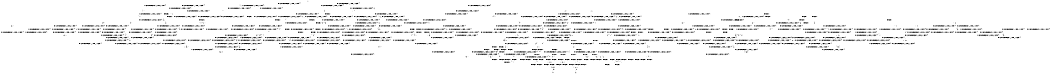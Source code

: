 digraph BCG {
size = "7, 10.5";
center = TRUE;
node [shape = circle];
0 [peripheries = 2];
0 -> 1 [label = "EX !0 !ATOMIC_EXCH_BRANCH (1, +0, TRUE, +0, 1, TRUE) !{}"];
0 -> 2 [label = "EX !2 !ATOMIC_EXCH_BRANCH (1, +1, TRUE, +1, 1, FALSE) !{}"];
0 -> 3 [label = "EX !1 !ATOMIC_EXCH_BRANCH (1, +1, TRUE, +1, 1, FALSE) !{}"];
0 -> 4 [label = "EX !0 !ATOMIC_EXCH_BRANCH (1, +0, TRUE, +0, 1, TRUE) !{}"];
0 -> 5 [label = "EX !2 !ATOMIC_EXCH_BRANCH (1, +1, TRUE, +1, 1, FALSE) !{}"];
0 -> 6 [label = "EX !1 !ATOMIC_EXCH_BRANCH (1, +1, TRUE, +1, 1, FALSE) !{}"];
1 -> 7 [label = "EX !2 !ATOMIC_EXCH_BRANCH (1, +1, TRUE, +1, 1, FALSE) !{}"];
2 -> 8 [label = "EX !0 !ATOMIC_EXCH_BRANCH (1, +0, TRUE, +0, 1, FALSE) !{}"];
3 -> 9 [label = "EX !0 !ATOMIC_EXCH_BRANCH (1, +0, TRUE, +0, 1, FALSE) !{}"];
4 -> 1 [label = "EX !0 !ATOMIC_EXCH_BRANCH (1, +0, TRUE, +0, 1, TRUE) !{}"];
4 -> 7 [label = "EX !2 !ATOMIC_EXCH_BRANCH (1, +1, TRUE, +1, 1, FALSE) !{}"];
4 -> 10 [label = "EX !1 !ATOMIC_EXCH_BRANCH (1, +1, TRUE, +1, 1, FALSE) !{}"];
4 -> 4 [label = "EX !0 !ATOMIC_EXCH_BRANCH (1, +0, TRUE, +0, 1, TRUE) !{}"];
4 -> 11 [label = "EX !2 !ATOMIC_EXCH_BRANCH (1, +1, TRUE, +1, 1, FALSE) !{}"];
4 -> 12 [label = "EX !1 !ATOMIC_EXCH_BRANCH (1, +1, TRUE, +1, 1, FALSE) !{}"];
5 -> 8 [label = "EX !0 !ATOMIC_EXCH_BRANCH (1, +0, TRUE, +0, 1, FALSE) !{}"];
5 -> 13 [label = "EX !1 !ATOMIC_EXCH_BRANCH (1, +1, TRUE, +1, 1, TRUE) !{}"];
5 -> 14 [label = "TERMINATE !2"];
5 -> 15 [label = "EX !0 !ATOMIC_EXCH_BRANCH (1, +0, TRUE, +0, 1, FALSE) !{}"];
5 -> 16 [label = "EX !1 !ATOMIC_EXCH_BRANCH (1, +1, TRUE, +1, 1, TRUE) !{}"];
5 -> 17 [label = "TERMINATE !2"];
6 -> 9 [label = "EX !0 !ATOMIC_EXCH_BRANCH (1, +0, TRUE, +0, 1, FALSE) !{}"];
6 -> 18 [label = "EX !2 !ATOMIC_EXCH_BRANCH (1, +1, TRUE, +1, 1, TRUE) !{}"];
6 -> 19 [label = "TERMINATE !1"];
6 -> 20 [label = "EX !0 !ATOMIC_EXCH_BRANCH (1, +0, TRUE, +0, 1, FALSE) !{}"];
6 -> 21 [label = "EX !2 !ATOMIC_EXCH_BRANCH (1, +1, TRUE, +1, 1, TRUE) !{}"];
6 -> 22 [label = "TERMINATE !1"];
7 -> 8 [label = "EX !0 !ATOMIC_EXCH_BRANCH (1, +0, TRUE, +0, 1, FALSE) !{}"];
8 -> 23 [label = "EX !0 !ATOMIC_EXCH_BRANCH (1, +0, FALSE, +0, 2, TRUE) !{}"];
9 -> 24 [label = "EX !0 !ATOMIC_EXCH_BRANCH (1, +0, FALSE, +0, 2, TRUE) !{}"];
10 -> 9 [label = "EX !0 !ATOMIC_EXCH_BRANCH (1, +0, TRUE, +0, 1, FALSE) !{}"];
11 -> 8 [label = "EX !0 !ATOMIC_EXCH_BRANCH (1, +0, TRUE, +0, 1, FALSE) !{}"];
11 -> 25 [label = "EX !1 !ATOMIC_EXCH_BRANCH (1, +1, TRUE, +1, 1, TRUE) !{}"];
11 -> 26 [label = "TERMINATE !2"];
11 -> 15 [label = "EX !0 !ATOMIC_EXCH_BRANCH (1, +0, TRUE, +0, 1, FALSE) !{}"];
11 -> 27 [label = "EX !1 !ATOMIC_EXCH_BRANCH (1, +1, TRUE, +1, 1, TRUE) !{}"];
11 -> 28 [label = "TERMINATE !2"];
12 -> 9 [label = "EX !0 !ATOMIC_EXCH_BRANCH (1, +0, TRUE, +0, 1, FALSE) !{}"];
12 -> 29 [label = "EX !2 !ATOMIC_EXCH_BRANCH (1, +1, TRUE, +1, 1, TRUE) !{}"];
12 -> 30 [label = "TERMINATE !1"];
12 -> 20 [label = "EX !0 !ATOMIC_EXCH_BRANCH (1, +0, TRUE, +0, 1, FALSE) !{}"];
12 -> 31 [label = "EX !2 !ATOMIC_EXCH_BRANCH (1, +1, TRUE, +1, 1, TRUE) !{}"];
12 -> 32 [label = "TERMINATE !1"];
13 -> 33 [label = "EX !0 !ATOMIC_EXCH_BRANCH (1, +0, TRUE, +0, 1, FALSE) !{}"];
14 -> 34 [label = "EX !0 !ATOMIC_EXCH_BRANCH (1, +0, TRUE, +0, 1, FALSE) !{}"];
15 -> 23 [label = "EX !0 !ATOMIC_EXCH_BRANCH (1, +0, FALSE, +0, 2, TRUE) !{}"];
15 -> 35 [label = "EX !1 !ATOMIC_EXCH_BRANCH (1, +1, TRUE, +1, 1, FALSE) !{}"];
15 -> 36 [label = "TERMINATE !2"];
15 -> 37 [label = "EX !0 !ATOMIC_EXCH_BRANCH (1, +0, FALSE, +0, 2, TRUE) !{}"];
15 -> 38 [label = "EX !1 !ATOMIC_EXCH_BRANCH (1, +1, TRUE, +1, 1, FALSE) !{}"];
15 -> 39 [label = "TERMINATE !2"];
16 -> 13 [label = "EX !1 !ATOMIC_EXCH_BRANCH (1, +1, TRUE, +1, 1, TRUE) !{}"];
16 -> 33 [label = "EX !0 !ATOMIC_EXCH_BRANCH (1, +0, TRUE, +0, 1, FALSE) !{}"];
16 -> 40 [label = "TERMINATE !2"];
16 -> 16 [label = "EX !1 !ATOMIC_EXCH_BRANCH (1, +1, TRUE, +1, 1, TRUE) !{}"];
16 -> 41 [label = "EX !0 !ATOMIC_EXCH_BRANCH (1, +0, TRUE, +0, 1, FALSE) !{}"];
16 -> 42 [label = "TERMINATE !2"];
17 -> 34 [label = "EX !0 !ATOMIC_EXCH_BRANCH (1, +0, TRUE, +0, 1, FALSE) !{}"];
17 -> 43 [label = "EX !1 !ATOMIC_EXCH_BRANCH (1, +1, TRUE, +1, 1, TRUE) !{}"];
17 -> 44 [label = "EX !0 !ATOMIC_EXCH_BRANCH (1, +0, TRUE, +0, 1, FALSE) !{}"];
17 -> 45 [label = "EX !1 !ATOMIC_EXCH_BRANCH (1, +1, TRUE, +1, 1, TRUE) !{}"];
18 -> 46 [label = "EX !0 !ATOMIC_EXCH_BRANCH (1, +0, TRUE, +0, 1, FALSE) !{}"];
19 -> 47 [label = "EX !0 !ATOMIC_EXCH_BRANCH (1, +0, TRUE, +0, 1, FALSE) !{}"];
20 -> 24 [label = "EX !0 !ATOMIC_EXCH_BRANCH (1, +0, FALSE, +0, 2, TRUE) !{}"];
20 -> 35 [label = "EX !2 !ATOMIC_EXCH_BRANCH (1, +1, TRUE, +1, 1, FALSE) !{}"];
20 -> 48 [label = "TERMINATE !1"];
20 -> 49 [label = "EX !0 !ATOMIC_EXCH_BRANCH (1, +0, FALSE, +0, 2, TRUE) !{}"];
20 -> 38 [label = "EX !2 !ATOMIC_EXCH_BRANCH (1, +1, TRUE, +1, 1, FALSE) !{}"];
20 -> 50 [label = "TERMINATE !1"];
21 -> 18 [label = "EX !2 !ATOMIC_EXCH_BRANCH (1, +1, TRUE, +1, 1, TRUE) !{}"];
21 -> 46 [label = "EX !0 !ATOMIC_EXCH_BRANCH (1, +0, TRUE, +0, 1, FALSE) !{}"];
21 -> 51 [label = "TERMINATE !1"];
21 -> 21 [label = "EX !2 !ATOMIC_EXCH_BRANCH (1, +1, TRUE, +1, 1, TRUE) !{}"];
21 -> 52 [label = "EX !0 !ATOMIC_EXCH_BRANCH (1, +0, TRUE, +0, 1, FALSE) !{}"];
21 -> 53 [label = "TERMINATE !1"];
22 -> 47 [label = "EX !0 !ATOMIC_EXCH_BRANCH (1, +0, TRUE, +0, 1, FALSE) !{}"];
22 -> 54 [label = "EX !2 !ATOMIC_EXCH_BRANCH (1, +1, TRUE, +1, 1, TRUE) !{}"];
22 -> 55 [label = "EX !0 !ATOMIC_EXCH_BRANCH (1, +0, TRUE, +0, 1, FALSE) !{}"];
22 -> 56 [label = "EX !2 !ATOMIC_EXCH_BRANCH (1, +1, TRUE, +1, 1, TRUE) !{}"];
23 -> 35 [label = "EX !1 !ATOMIC_EXCH_BRANCH (1, +1, TRUE, +1, 1, FALSE) !{}"];
24 -> 35 [label = "EX !2 !ATOMIC_EXCH_BRANCH (1, +1, TRUE, +1, 1, FALSE) !{}"];
25 -> 33 [label = "EX !0 !ATOMIC_EXCH_BRANCH (1, +0, TRUE, +0, 1, FALSE) !{}"];
26 -> 57 [label = "EX !1 !ATOMIC_EXCH_BRANCH (1, +1, TRUE, +1, 1, TRUE) !{}"];
27 -> 33 [label = "EX !0 !ATOMIC_EXCH_BRANCH (1, +0, TRUE, +0, 1, FALSE) !{}"];
27 -> 25 [label = "EX !1 !ATOMIC_EXCH_BRANCH (1, +1, TRUE, +1, 1, TRUE) !{}"];
27 -> 58 [label = "TERMINATE !2"];
27 -> 41 [label = "EX !0 !ATOMIC_EXCH_BRANCH (1, +0, TRUE, +0, 1, FALSE) !{}"];
27 -> 27 [label = "EX !1 !ATOMIC_EXCH_BRANCH (1, +1, TRUE, +1, 1, TRUE) !{}"];
27 -> 59 [label = "TERMINATE !2"];
28 -> 57 [label = "EX !1 !ATOMIC_EXCH_BRANCH (1, +1, TRUE, +1, 1, TRUE) !{}"];
28 -> 34 [label = "EX !0 !ATOMIC_EXCH_BRANCH (1, +0, TRUE, +0, 1, FALSE) !{}"];
28 -> 60 [label = "EX !1 !ATOMIC_EXCH_BRANCH (1, +1, TRUE, +1, 1, TRUE) !{}"];
28 -> 44 [label = "EX !0 !ATOMIC_EXCH_BRANCH (1, +0, TRUE, +0, 1, FALSE) !{}"];
29 -> 46 [label = "EX !0 !ATOMIC_EXCH_BRANCH (1, +0, TRUE, +0, 1, FALSE) !{}"];
30 -> 61 [label = "EX !2 !ATOMIC_EXCH_BRANCH (1, +1, TRUE, +1, 1, TRUE) !{}"];
31 -> 46 [label = "EX !0 !ATOMIC_EXCH_BRANCH (1, +0, TRUE, +0, 1, FALSE) !{}"];
31 -> 29 [label = "EX !2 !ATOMIC_EXCH_BRANCH (1, +1, TRUE, +1, 1, TRUE) !{}"];
31 -> 62 [label = "TERMINATE !1"];
31 -> 52 [label = "EX !0 !ATOMIC_EXCH_BRANCH (1, +0, TRUE, +0, 1, FALSE) !{}"];
31 -> 31 [label = "EX !2 !ATOMIC_EXCH_BRANCH (1, +1, TRUE, +1, 1, TRUE) !{}"];
31 -> 63 [label = "TERMINATE !1"];
32 -> 61 [label = "EX !2 !ATOMIC_EXCH_BRANCH (1, +1, TRUE, +1, 1, TRUE) !{}"];
32 -> 47 [label = "EX !0 !ATOMIC_EXCH_BRANCH (1, +0, TRUE, +0, 1, FALSE) !{}"];
32 -> 64 [label = "EX !2 !ATOMIC_EXCH_BRANCH (1, +1, TRUE, +1, 1, TRUE) !{}"];
32 -> 55 [label = "EX !0 !ATOMIC_EXCH_BRANCH (1, +0, TRUE, +0, 1, FALSE) !{}"];
33 -> 65 [label = "EX !0 !ATOMIC_EXCH_BRANCH (1, +0, FALSE, +0, 2, TRUE) !{}"];
34 -> 66 [label = "EX !0 !ATOMIC_EXCH_BRANCH (1, +0, FALSE, +0, 2, TRUE) !{}"];
35 -> 67 [label = "EX !0 !ATOMIC_EXCH_BRANCH (1, +0, FALSE, +0, 2, FALSE) !{}"];
36 -> 68 [label = "EX !1 !ATOMIC_EXCH_BRANCH (1, +1, TRUE, +1, 1, FALSE) !{}"];
37 -> 23 [label = "EX !0 !ATOMIC_EXCH_BRANCH (1, +0, FALSE, +0, 2, TRUE) !{}"];
37 -> 35 [label = "EX !1 !ATOMIC_EXCH_BRANCH (1, +1, TRUE, +1, 1, FALSE) !{}"];
37 -> 36 [label = "TERMINATE !2"];
37 -> 37 [label = "EX !0 !ATOMIC_EXCH_BRANCH (1, +0, FALSE, +0, 2, TRUE) !{}"];
37 -> 38 [label = "EX !1 !ATOMIC_EXCH_BRANCH (1, +1, TRUE, +1, 1, FALSE) !{}"];
37 -> 39 [label = "TERMINATE !2"];
38 -> 67 [label = "EX !0 !ATOMIC_EXCH_BRANCH (1, +0, FALSE, +0, 2, FALSE) !{}"];
38 -> 69 [label = "TERMINATE !2"];
38 -> 70 [label = "TERMINATE !1"];
38 -> 71 [label = "EX !0 !ATOMIC_EXCH_BRANCH (1, +0, FALSE, +0, 2, FALSE) !{}"];
38 -> 72 [label = "TERMINATE !2"];
38 -> 73 [label = "TERMINATE !1"];
39 -> 68 [label = "EX !1 !ATOMIC_EXCH_BRANCH (1, +1, TRUE, +1, 1, FALSE) !{}"];
39 -> 66 [label = "EX !0 !ATOMIC_EXCH_BRANCH (1, +0, FALSE, +0, 2, TRUE) !{}"];
39 -> 74 [label = "EX !1 !ATOMIC_EXCH_BRANCH (1, +1, TRUE, +1, 1, FALSE) !{}"];
39 -> 75 [label = "EX !0 !ATOMIC_EXCH_BRANCH (1, +0, FALSE, +0, 2, TRUE) !{}"];
40 -> 76 [label = "EX !0 !ATOMIC_EXCH_BRANCH (1, +0, TRUE, +0, 1, FALSE) !{}"];
41 -> 65 [label = "EX !0 !ATOMIC_EXCH_BRANCH (1, +0, FALSE, +0, 2, TRUE) !{}"];
41 -> 35 [label = "EX !1 !ATOMIC_EXCH_BRANCH (1, +1, TRUE, +1, 1, FALSE) !{}"];
41 -> 77 [label = "TERMINATE !2"];
41 -> 78 [label = "EX !0 !ATOMIC_EXCH_BRANCH (1, +0, FALSE, +0, 2, TRUE) !{}"];
41 -> 38 [label = "EX !1 !ATOMIC_EXCH_BRANCH (1, +1, TRUE, +1, 1, FALSE) !{}"];
41 -> 79 [label = "TERMINATE !2"];
42 -> 76 [label = "EX !0 !ATOMIC_EXCH_BRANCH (1, +0, TRUE, +0, 1, FALSE) !{}"];
42 -> 43 [label = "EX !1 !ATOMIC_EXCH_BRANCH (1, +1, TRUE, +1, 1, TRUE) !{}"];
42 -> 80 [label = "EX !0 !ATOMIC_EXCH_BRANCH (1, +0, TRUE, +0, 1, FALSE) !{}"];
42 -> 45 [label = "EX !1 !ATOMIC_EXCH_BRANCH (1, +1, TRUE, +1, 1, TRUE) !{}"];
43 -> 76 [label = "EX !0 !ATOMIC_EXCH_BRANCH (1, +0, TRUE, +0, 1, FALSE) !{}"];
44 -> 66 [label = "EX !0 !ATOMIC_EXCH_BRANCH (1, +0, FALSE, +0, 2, TRUE) !{}"];
44 -> 68 [label = "EX !1 !ATOMIC_EXCH_BRANCH (1, +1, TRUE, +1, 1, FALSE) !{}"];
44 -> 75 [label = "EX !0 !ATOMIC_EXCH_BRANCH (1, +0, FALSE, +0, 2, TRUE) !{}"];
44 -> 74 [label = "EX !1 !ATOMIC_EXCH_BRANCH (1, +1, TRUE, +1, 1, FALSE) !{}"];
45 -> 43 [label = "EX !1 !ATOMIC_EXCH_BRANCH (1, +1, TRUE, +1, 1, TRUE) !{}"];
45 -> 76 [label = "EX !0 !ATOMIC_EXCH_BRANCH (1, +0, TRUE, +0, 1, FALSE) !{}"];
45 -> 45 [label = "EX !1 !ATOMIC_EXCH_BRANCH (1, +1, TRUE, +1, 1, TRUE) !{}"];
45 -> 80 [label = "EX !0 !ATOMIC_EXCH_BRANCH (1, +0, TRUE, +0, 1, FALSE) !{}"];
46 -> 81 [label = "EX !0 !ATOMIC_EXCH_BRANCH (1, +0, FALSE, +0, 2, TRUE) !{}"];
47 -> 82 [label = "EX !0 !ATOMIC_EXCH_BRANCH (1, +0, FALSE, +0, 2, TRUE) !{}"];
48 -> 83 [label = "EX !2 !ATOMIC_EXCH_BRANCH (1, +1, TRUE, +1, 1, FALSE) !{}"];
49 -> 24 [label = "EX !0 !ATOMIC_EXCH_BRANCH (1, +0, FALSE, +0, 2, TRUE) !{}"];
49 -> 35 [label = "EX !2 !ATOMIC_EXCH_BRANCH (1, +1, TRUE, +1, 1, FALSE) !{}"];
49 -> 48 [label = "TERMINATE !1"];
49 -> 49 [label = "EX !0 !ATOMIC_EXCH_BRANCH (1, +0, FALSE, +0, 2, TRUE) !{}"];
49 -> 38 [label = "EX !2 !ATOMIC_EXCH_BRANCH (1, +1, TRUE, +1, 1, FALSE) !{}"];
49 -> 50 [label = "TERMINATE !1"];
50 -> 83 [label = "EX !2 !ATOMIC_EXCH_BRANCH (1, +1, TRUE, +1, 1, FALSE) !{}"];
50 -> 82 [label = "EX !0 !ATOMIC_EXCH_BRANCH (1, +0, FALSE, +0, 2, TRUE) !{}"];
50 -> 84 [label = "EX !2 !ATOMIC_EXCH_BRANCH (1, +1, TRUE, +1, 1, FALSE) !{}"];
50 -> 85 [label = "EX !0 !ATOMIC_EXCH_BRANCH (1, +0, FALSE, +0, 2, TRUE) !{}"];
51 -> 86 [label = "EX !0 !ATOMIC_EXCH_BRANCH (1, +0, TRUE, +0, 1, FALSE) !{}"];
52 -> 81 [label = "EX !0 !ATOMIC_EXCH_BRANCH (1, +0, FALSE, +0, 2, TRUE) !{}"];
52 -> 35 [label = "EX !2 !ATOMIC_EXCH_BRANCH (1, +1, TRUE, +1, 1, FALSE) !{}"];
52 -> 87 [label = "TERMINATE !1"];
52 -> 88 [label = "EX !0 !ATOMIC_EXCH_BRANCH (1, +0, FALSE, +0, 2, TRUE) !{}"];
52 -> 38 [label = "EX !2 !ATOMIC_EXCH_BRANCH (1, +1, TRUE, +1, 1, FALSE) !{}"];
52 -> 89 [label = "TERMINATE !1"];
53 -> 86 [label = "EX !0 !ATOMIC_EXCH_BRANCH (1, +0, TRUE, +0, 1, FALSE) !{}"];
53 -> 54 [label = "EX !2 !ATOMIC_EXCH_BRANCH (1, +1, TRUE, +1, 1, TRUE) !{}"];
53 -> 90 [label = "EX !0 !ATOMIC_EXCH_BRANCH (1, +0, TRUE, +0, 1, FALSE) !{}"];
53 -> 56 [label = "EX !2 !ATOMIC_EXCH_BRANCH (1, +1, TRUE, +1, 1, TRUE) !{}"];
54 -> 86 [label = "EX !0 !ATOMIC_EXCH_BRANCH (1, +0, TRUE, +0, 1, FALSE) !{}"];
55 -> 82 [label = "EX !0 !ATOMIC_EXCH_BRANCH (1, +0, FALSE, +0, 2, TRUE) !{}"];
55 -> 83 [label = "EX !2 !ATOMIC_EXCH_BRANCH (1, +1, TRUE, +1, 1, FALSE) !{}"];
55 -> 85 [label = "EX !0 !ATOMIC_EXCH_BRANCH (1, +0, FALSE, +0, 2, TRUE) !{}"];
55 -> 84 [label = "EX !2 !ATOMIC_EXCH_BRANCH (1, +1, TRUE, +1, 1, FALSE) !{}"];
56 -> 54 [label = "EX !2 !ATOMIC_EXCH_BRANCH (1, +1, TRUE, +1, 1, TRUE) !{}"];
56 -> 86 [label = "EX !0 !ATOMIC_EXCH_BRANCH (1, +0, TRUE, +0, 1, FALSE) !{}"];
56 -> 56 [label = "EX !2 !ATOMIC_EXCH_BRANCH (1, +1, TRUE, +1, 1, TRUE) !{}"];
56 -> 90 [label = "EX !0 !ATOMIC_EXCH_BRANCH (1, +0, TRUE, +0, 1, FALSE) !{}"];
57 -> 76 [label = "EX !0 !ATOMIC_EXCH_BRANCH (1, +0, TRUE, +0, 1, FALSE) !{}"];
58 -> 76 [label = "EX !0 !ATOMIC_EXCH_BRANCH (1, +0, TRUE, +0, 1, FALSE) !{}"];
59 -> 76 [label = "EX !0 !ATOMIC_EXCH_BRANCH (1, +0, TRUE, +0, 1, FALSE) !{}"];
59 -> 57 [label = "EX !1 !ATOMIC_EXCH_BRANCH (1, +1, TRUE, +1, 1, TRUE) !{}"];
59 -> 80 [label = "EX !0 !ATOMIC_EXCH_BRANCH (1, +0, TRUE, +0, 1, FALSE) !{}"];
59 -> 60 [label = "EX !1 !ATOMIC_EXCH_BRANCH (1, +1, TRUE, +1, 1, TRUE) !{}"];
60 -> 76 [label = "EX !0 !ATOMIC_EXCH_BRANCH (1, +0, TRUE, +0, 1, FALSE) !{}"];
60 -> 57 [label = "EX !1 !ATOMIC_EXCH_BRANCH (1, +1, TRUE, +1, 1, TRUE) !{}"];
60 -> 80 [label = "EX !0 !ATOMIC_EXCH_BRANCH (1, +0, TRUE, +0, 1, FALSE) !{}"];
60 -> 60 [label = "EX !1 !ATOMIC_EXCH_BRANCH (1, +1, TRUE, +1, 1, TRUE) !{}"];
61 -> 86 [label = "EX !0 !ATOMIC_EXCH_BRANCH (1, +0, TRUE, +0, 1, FALSE) !{}"];
62 -> 86 [label = "EX !0 !ATOMIC_EXCH_BRANCH (1, +0, TRUE, +0, 1, FALSE) !{}"];
63 -> 86 [label = "EX !0 !ATOMIC_EXCH_BRANCH (1, +0, TRUE, +0, 1, FALSE) !{}"];
63 -> 61 [label = "EX !2 !ATOMIC_EXCH_BRANCH (1, +1, TRUE, +1, 1, TRUE) !{}"];
63 -> 90 [label = "EX !0 !ATOMIC_EXCH_BRANCH (1, +0, TRUE, +0, 1, FALSE) !{}"];
63 -> 64 [label = "EX !2 !ATOMIC_EXCH_BRANCH (1, +1, TRUE, +1, 1, TRUE) !{}"];
64 -> 86 [label = "EX !0 !ATOMIC_EXCH_BRANCH (1, +0, TRUE, +0, 1, FALSE) !{}"];
64 -> 61 [label = "EX !2 !ATOMIC_EXCH_BRANCH (1, +1, TRUE, +1, 1, TRUE) !{}"];
64 -> 90 [label = "EX !0 !ATOMIC_EXCH_BRANCH (1, +0, TRUE, +0, 1, FALSE) !{}"];
64 -> 64 [label = "EX !2 !ATOMIC_EXCH_BRANCH (1, +1, TRUE, +1, 1, TRUE) !{}"];
65 -> 35 [label = "EX !1 !ATOMIC_EXCH_BRANCH (1, +1, TRUE, +1, 1, FALSE) !{}"];
66 -> 68 [label = "EX !1 !ATOMIC_EXCH_BRANCH (1, +1, TRUE, +1, 1, FALSE) !{}"];
67 -> 91 [label = "TERMINATE !0"];
68 -> 92 [label = "EX !0 !ATOMIC_EXCH_BRANCH (1, +0, FALSE, +0, 2, FALSE) !{}"];
69 -> 93 [label = "TERMINATE !1"];
70 -> 93 [label = "TERMINATE !2"];
71 -> 91 [label = "TERMINATE !0"];
71 -> 94 [label = "TERMINATE !2"];
71 -> 95 [label = "TERMINATE !1"];
71 -> 96 [label = "TERMINATE !0"];
71 -> 97 [label = "TERMINATE !2"];
71 -> 98 [label = "TERMINATE !1"];
72 -> 93 [label = "TERMINATE !1"];
72 -> 92 [label = "EX !0 !ATOMIC_EXCH_BRANCH (1, +0, FALSE, +0, 2, FALSE) !{}"];
72 -> 99 [label = "TERMINATE !1"];
72 -> 100 [label = "EX !0 !ATOMIC_EXCH_BRANCH (1, +0, FALSE, +0, 2, FALSE) !{}"];
73 -> 93 [label = "TERMINATE !2"];
73 -> 101 [label = "EX !0 !ATOMIC_EXCH_BRANCH (1, +0, FALSE, +0, 2, FALSE) !{}"];
73 -> 99 [label = "TERMINATE !2"];
73 -> 102 [label = "EX !0 !ATOMIC_EXCH_BRANCH (1, +0, FALSE, +0, 2, FALSE) !{}"];
74 -> 92 [label = "EX !0 !ATOMIC_EXCH_BRANCH (1, +0, FALSE, +0, 2, FALSE) !{}"];
74 -> 93 [label = "TERMINATE !1"];
74 -> 100 [label = "EX !0 !ATOMIC_EXCH_BRANCH (1, +0, FALSE, +0, 2, FALSE) !{}"];
74 -> 99 [label = "TERMINATE !1"];
75 -> 66 [label = "EX !0 !ATOMIC_EXCH_BRANCH (1, +0, FALSE, +0, 2, TRUE) !{}"];
75 -> 68 [label = "EX !1 !ATOMIC_EXCH_BRANCH (1, +1, TRUE, +1, 1, FALSE) !{}"];
75 -> 75 [label = "EX !0 !ATOMIC_EXCH_BRANCH (1, +0, FALSE, +0, 2, TRUE) !{}"];
75 -> 74 [label = "EX !1 !ATOMIC_EXCH_BRANCH (1, +1, TRUE, +1, 1, FALSE) !{}"];
76 -> 103 [label = "EX !0 !ATOMIC_EXCH_BRANCH (1, +0, FALSE, +0, 2, TRUE) !{}"];
77 -> 103 [label = "EX !0 !ATOMIC_EXCH_BRANCH (1, +0, FALSE, +0, 2, TRUE) !{}"];
78 -> 65 [label = "EX !0 !ATOMIC_EXCH_BRANCH (1, +0, FALSE, +0, 2, TRUE) !{}"];
78 -> 35 [label = "EX !1 !ATOMIC_EXCH_BRANCH (1, +1, TRUE, +1, 1, FALSE) !{}"];
78 -> 77 [label = "TERMINATE !2"];
78 -> 78 [label = "EX !0 !ATOMIC_EXCH_BRANCH (1, +0, FALSE, +0, 2, TRUE) !{}"];
78 -> 38 [label = "EX !1 !ATOMIC_EXCH_BRANCH (1, +1, TRUE, +1, 1, FALSE) !{}"];
78 -> 79 [label = "TERMINATE !2"];
79 -> 103 [label = "EX !0 !ATOMIC_EXCH_BRANCH (1, +0, FALSE, +0, 2, TRUE) !{}"];
79 -> 68 [label = "EX !1 !ATOMIC_EXCH_BRANCH (1, +1, TRUE, +1, 1, FALSE) !{}"];
79 -> 104 [label = "EX !0 !ATOMIC_EXCH_BRANCH (1, +0, FALSE, +0, 2, TRUE) !{}"];
79 -> 74 [label = "EX !1 !ATOMIC_EXCH_BRANCH (1, +1, TRUE, +1, 1, FALSE) !{}"];
80 -> 103 [label = "EX !0 !ATOMIC_EXCH_BRANCH (1, +0, FALSE, +0, 2, TRUE) !{}"];
80 -> 68 [label = "EX !1 !ATOMIC_EXCH_BRANCH (1, +1, TRUE, +1, 1, FALSE) !{}"];
80 -> 104 [label = "EX !0 !ATOMIC_EXCH_BRANCH (1, +0, FALSE, +0, 2, TRUE) !{}"];
80 -> 74 [label = "EX !1 !ATOMIC_EXCH_BRANCH (1, +1, TRUE, +1, 1, FALSE) !{}"];
81 -> 35 [label = "EX !2 !ATOMIC_EXCH_BRANCH (1, +1, TRUE, +1, 1, FALSE) !{}"];
82 -> 83 [label = "EX !2 !ATOMIC_EXCH_BRANCH (1, +1, TRUE, +1, 1, FALSE) !{}"];
83 -> 101 [label = "EX !0 !ATOMIC_EXCH_BRANCH (1, +0, FALSE, +0, 2, FALSE) !{}"];
84 -> 101 [label = "EX !0 !ATOMIC_EXCH_BRANCH (1, +0, FALSE, +0, 2, FALSE) !{}"];
84 -> 93 [label = "TERMINATE !2"];
84 -> 102 [label = "EX !0 !ATOMIC_EXCH_BRANCH (1, +0, FALSE, +0, 2, FALSE) !{}"];
84 -> 99 [label = "TERMINATE !2"];
85 -> 82 [label = "EX !0 !ATOMIC_EXCH_BRANCH (1, +0, FALSE, +0, 2, TRUE) !{}"];
85 -> 83 [label = "EX !2 !ATOMIC_EXCH_BRANCH (1, +1, TRUE, +1, 1, FALSE) !{}"];
85 -> 85 [label = "EX !0 !ATOMIC_EXCH_BRANCH (1, +0, FALSE, +0, 2, TRUE) !{}"];
85 -> 84 [label = "EX !2 !ATOMIC_EXCH_BRANCH (1, +1, TRUE, +1, 1, FALSE) !{}"];
86 -> 105 [label = "EX !0 !ATOMIC_EXCH_BRANCH (1, +0, FALSE, +0, 2, TRUE) !{}"];
87 -> 105 [label = "EX !0 !ATOMIC_EXCH_BRANCH (1, +0, FALSE, +0, 2, TRUE) !{}"];
88 -> 81 [label = "EX !0 !ATOMIC_EXCH_BRANCH (1, +0, FALSE, +0, 2, TRUE) !{}"];
88 -> 35 [label = "EX !2 !ATOMIC_EXCH_BRANCH (1, +1, TRUE, +1, 1, FALSE) !{}"];
88 -> 87 [label = "TERMINATE !1"];
88 -> 88 [label = "EX !0 !ATOMIC_EXCH_BRANCH (1, +0, FALSE, +0, 2, TRUE) !{}"];
88 -> 38 [label = "EX !2 !ATOMIC_EXCH_BRANCH (1, +1, TRUE, +1, 1, FALSE) !{}"];
88 -> 89 [label = "TERMINATE !1"];
89 -> 105 [label = "EX !0 !ATOMIC_EXCH_BRANCH (1, +0, FALSE, +0, 2, TRUE) !{}"];
89 -> 83 [label = "EX !2 !ATOMIC_EXCH_BRANCH (1, +1, TRUE, +1, 1, FALSE) !{}"];
89 -> 106 [label = "EX !0 !ATOMIC_EXCH_BRANCH (1, +0, FALSE, +0, 2, TRUE) !{}"];
89 -> 84 [label = "EX !2 !ATOMIC_EXCH_BRANCH (1, +1, TRUE, +1, 1, FALSE) !{}"];
90 -> 105 [label = "EX !0 !ATOMIC_EXCH_BRANCH (1, +0, FALSE, +0, 2, TRUE) !{}"];
90 -> 83 [label = "EX !2 !ATOMIC_EXCH_BRANCH (1, +1, TRUE, +1, 1, FALSE) !{}"];
90 -> 106 [label = "EX !0 !ATOMIC_EXCH_BRANCH (1, +0, FALSE, +0, 2, TRUE) !{}"];
90 -> 84 [label = "EX !2 !ATOMIC_EXCH_BRANCH (1, +1, TRUE, +1, 1, FALSE) !{}"];
91 -> 107 [label = "TERMINATE !2"];
92 -> 107 [label = "TERMINATE !0"];
93 -> 108 [label = "EX !0 !ATOMIC_EXCH_BRANCH (1, +0, FALSE, +0, 2, FALSE) !{}"];
94 -> 107 [label = "TERMINATE !0"];
95 -> 109 [label = "TERMINATE !0"];
96 -> 107 [label = "TERMINATE !2"];
96 -> 109 [label = "TERMINATE !1"];
96 -> 110 [label = "TERMINATE !2"];
96 -> 111 [label = "TERMINATE !1"];
97 -> 107 [label = "TERMINATE !0"];
97 -> 112 [label = "TERMINATE !1"];
97 -> 110 [label = "TERMINATE !0"];
97 -> 113 [label = "TERMINATE !1"];
98 -> 109 [label = "TERMINATE !0"];
98 -> 112 [label = "TERMINATE !2"];
98 -> 111 [label = "TERMINATE !0"];
98 -> 113 [label = "TERMINATE !2"];
99 -> 108 [label = "EX !0 !ATOMIC_EXCH_BRANCH (1, +0, FALSE, +0, 2, FALSE) !{}"];
99 -> 114 [label = "EX !0 !ATOMIC_EXCH_BRANCH (1, +0, FALSE, +0, 2, FALSE) !{}"];
100 -> 107 [label = "TERMINATE !0"];
100 -> 112 [label = "TERMINATE !1"];
100 -> 110 [label = "TERMINATE !0"];
100 -> 113 [label = "TERMINATE !1"];
101 -> 109 [label = "TERMINATE !0"];
102 -> 109 [label = "TERMINATE !0"];
102 -> 112 [label = "TERMINATE !2"];
102 -> 111 [label = "TERMINATE !0"];
102 -> 113 [label = "TERMINATE !2"];
103 -> 68 [label = "EX !1 !ATOMIC_EXCH_BRANCH (1, +1, TRUE, +1, 1, FALSE) !{}"];
104 -> 103 [label = "EX !0 !ATOMIC_EXCH_BRANCH (1, +0, FALSE, +0, 2, TRUE) !{}"];
104 -> 68 [label = "EX !1 !ATOMIC_EXCH_BRANCH (1, +1, TRUE, +1, 1, FALSE) !{}"];
104 -> 104 [label = "EX !0 !ATOMIC_EXCH_BRANCH (1, +0, FALSE, +0, 2, TRUE) !{}"];
104 -> 74 [label = "EX !1 !ATOMIC_EXCH_BRANCH (1, +1, TRUE, +1, 1, FALSE) !{}"];
105 -> 83 [label = "EX !2 !ATOMIC_EXCH_BRANCH (1, +1, TRUE, +1, 1, FALSE) !{}"];
106 -> 105 [label = "EX !0 !ATOMIC_EXCH_BRANCH (1, +0, FALSE, +0, 2, TRUE) !{}"];
106 -> 83 [label = "EX !2 !ATOMIC_EXCH_BRANCH (1, +1, TRUE, +1, 1, FALSE) !{}"];
106 -> 106 [label = "EX !0 !ATOMIC_EXCH_BRANCH (1, +0, FALSE, +0, 2, TRUE) !{}"];
106 -> 84 [label = "EX !2 !ATOMIC_EXCH_BRANCH (1, +1, TRUE, +1, 1, FALSE) !{}"];
107 -> 115 [label = "TERMINATE !1"];
108 -> 115 [label = "TERMINATE !0"];
109 -> 115 [label = "TERMINATE !2"];
110 -> 115 [label = "TERMINATE !1"];
110 -> 116 [label = "TERMINATE !1"];
111 -> 115 [label = "TERMINATE !2"];
111 -> 116 [label = "TERMINATE !2"];
112 -> 115 [label = "TERMINATE !0"];
113 -> 115 [label = "TERMINATE !0"];
113 -> 116 [label = "TERMINATE !0"];
114 -> 115 [label = "TERMINATE !0"];
114 -> 116 [label = "TERMINATE !0"];
115 -> 117 [label = "exit"];
116 -> 118 [label = "exit"];
}

